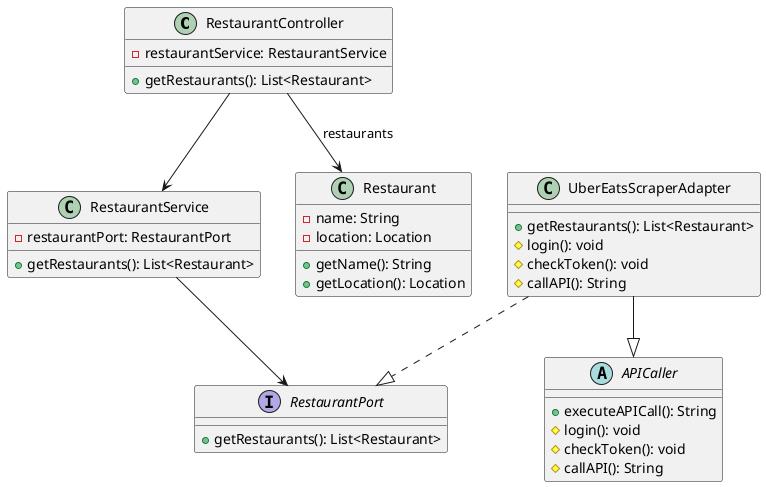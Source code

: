 @startuml
'https://plantuml.com/class-diagram

class RestaurantController {
- restaurantService: RestaurantService

+ getRestaurants(): List<Restaurant>
}

class RestaurantService {
- restaurantPort: RestaurantPort

+ getRestaurants(): List<Restaurant>
}

abstract class APICaller {
+ executeAPICall(): String
# login(): void
# checkToken(): void
# callAPI(): String
}

interface RestaurantPort {
+ getRestaurants(): List<Restaurant>
}

class UberEatsScraperAdapter {
+ getRestaurants(): List<Restaurant>
# login(): void
# checkToken(): void
# callAPI(): String
}

class Restaurant {
- name: String
- location: Location
+ getName(): String
+ getLocation(): Location
}

RestaurantController --> RestaurantService
RestaurantService --> RestaurantPort
UberEatsScraperAdapter ..|> RestaurantPort
UberEatsScraperAdapter --|> APICaller
RestaurantController --> Restaurant : "restaurants"


@enduml